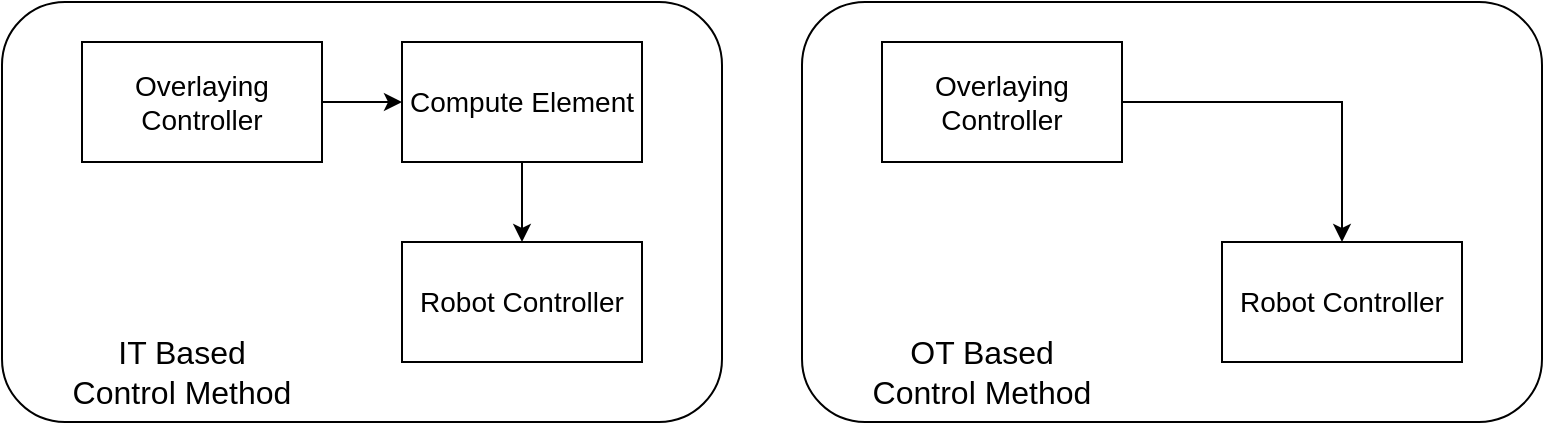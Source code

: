 <mxfile version="20.8.10" type="github">
  <diagram name="Page-1" id="QyamMn0kX-oSEPoy5dCm">
    <mxGraphModel dx="1562" dy="826" grid="1" gridSize="10" guides="1" tooltips="1" connect="1" arrows="1" fold="1" page="1" pageScale="1" pageWidth="3300" pageHeight="4681" math="0" shadow="0">
      <root>
        <mxCell id="0" />
        <mxCell id="1" parent="0" />
        <mxCell id="IRuvf2frWhLH2tIIA_dw-1" value="" style="rounded=1;whiteSpace=wrap;html=1;fillColor=none;" vertex="1" parent="1">
          <mxGeometry x="130" y="110" width="360" height="210" as="geometry" />
        </mxCell>
        <mxCell id="IRuvf2frWhLH2tIIA_dw-5" style="edgeStyle=orthogonalEdgeStyle;rounded=0;orthogonalLoop=1;jettySize=auto;html=1;exitX=1;exitY=0.5;exitDx=0;exitDy=0;entryX=0;entryY=0.5;entryDx=0;entryDy=0;" edge="1" parent="1" source="IRuvf2frWhLH2tIIA_dw-2" target="IRuvf2frWhLH2tIIA_dw-3">
          <mxGeometry relative="1" as="geometry" />
        </mxCell>
        <mxCell id="IRuvf2frWhLH2tIIA_dw-2" value="Overlaying Controller" style="rounded=0;whiteSpace=wrap;html=1;fillColor=none;fontSize=14;" vertex="1" parent="1">
          <mxGeometry x="170" y="130" width="120" height="60" as="geometry" />
        </mxCell>
        <mxCell id="IRuvf2frWhLH2tIIA_dw-6" style="edgeStyle=orthogonalEdgeStyle;rounded=0;orthogonalLoop=1;jettySize=auto;html=1;exitX=0.5;exitY=1;exitDx=0;exitDy=0;entryX=0.5;entryY=0;entryDx=0;entryDy=0;" edge="1" parent="1" source="IRuvf2frWhLH2tIIA_dw-3" target="IRuvf2frWhLH2tIIA_dw-4">
          <mxGeometry relative="1" as="geometry" />
        </mxCell>
        <mxCell id="IRuvf2frWhLH2tIIA_dw-3" value="Compute Element" style="rounded=0;whiteSpace=wrap;html=1;fillColor=none;fontSize=14;" vertex="1" parent="1">
          <mxGeometry x="330" y="130" width="120" height="60" as="geometry" />
        </mxCell>
        <mxCell id="IRuvf2frWhLH2tIIA_dw-4" value="Robot Controller" style="rounded=0;whiteSpace=wrap;html=1;fillColor=none;fontSize=14;" vertex="1" parent="1">
          <mxGeometry x="330" y="230" width="120" height="60" as="geometry" />
        </mxCell>
        <mxCell id="IRuvf2frWhLH2tIIA_dw-7" value="IT Based Control Method" style="text;html=1;strokeColor=none;fillColor=none;align=center;verticalAlign=middle;whiteSpace=wrap;rounded=0;fontSize=16;" vertex="1" parent="1">
          <mxGeometry x="160" y="280" width="120" height="30" as="geometry" />
        </mxCell>
        <mxCell id="IRuvf2frWhLH2tIIA_dw-8" value="" style="rounded=1;whiteSpace=wrap;html=1;fillColor=none;" vertex="1" parent="1">
          <mxGeometry x="530" y="110" width="370" height="210" as="geometry" />
        </mxCell>
        <mxCell id="IRuvf2frWhLH2tIIA_dw-15" style="edgeStyle=orthogonalEdgeStyle;rounded=0;orthogonalLoop=1;jettySize=auto;html=1;exitX=1;exitY=0.5;exitDx=0;exitDy=0;entryX=0.5;entryY=0;entryDx=0;entryDy=0;fontSize=14;" edge="1" parent="1" source="IRuvf2frWhLH2tIIA_dw-10" target="IRuvf2frWhLH2tIIA_dw-13">
          <mxGeometry relative="1" as="geometry" />
        </mxCell>
        <mxCell id="IRuvf2frWhLH2tIIA_dw-10" value="Overlaying Controller" style="rounded=0;whiteSpace=wrap;html=1;fillColor=none;fontSize=14;" vertex="1" parent="1">
          <mxGeometry x="570" y="130" width="120" height="60" as="geometry" />
        </mxCell>
        <mxCell id="IRuvf2frWhLH2tIIA_dw-13" value="Robot Controller" style="rounded=0;whiteSpace=wrap;html=1;fillColor=none;fontSize=14;" vertex="1" parent="1">
          <mxGeometry x="740" y="230" width="120" height="60" as="geometry" />
        </mxCell>
        <mxCell id="IRuvf2frWhLH2tIIA_dw-14" value="OT Based Control Method" style="text;html=1;strokeColor=none;fillColor=none;align=center;verticalAlign=middle;whiteSpace=wrap;rounded=0;fontSize=16;" vertex="1" parent="1">
          <mxGeometry x="560" y="280" width="120" height="30" as="geometry" />
        </mxCell>
      </root>
    </mxGraphModel>
  </diagram>
</mxfile>
